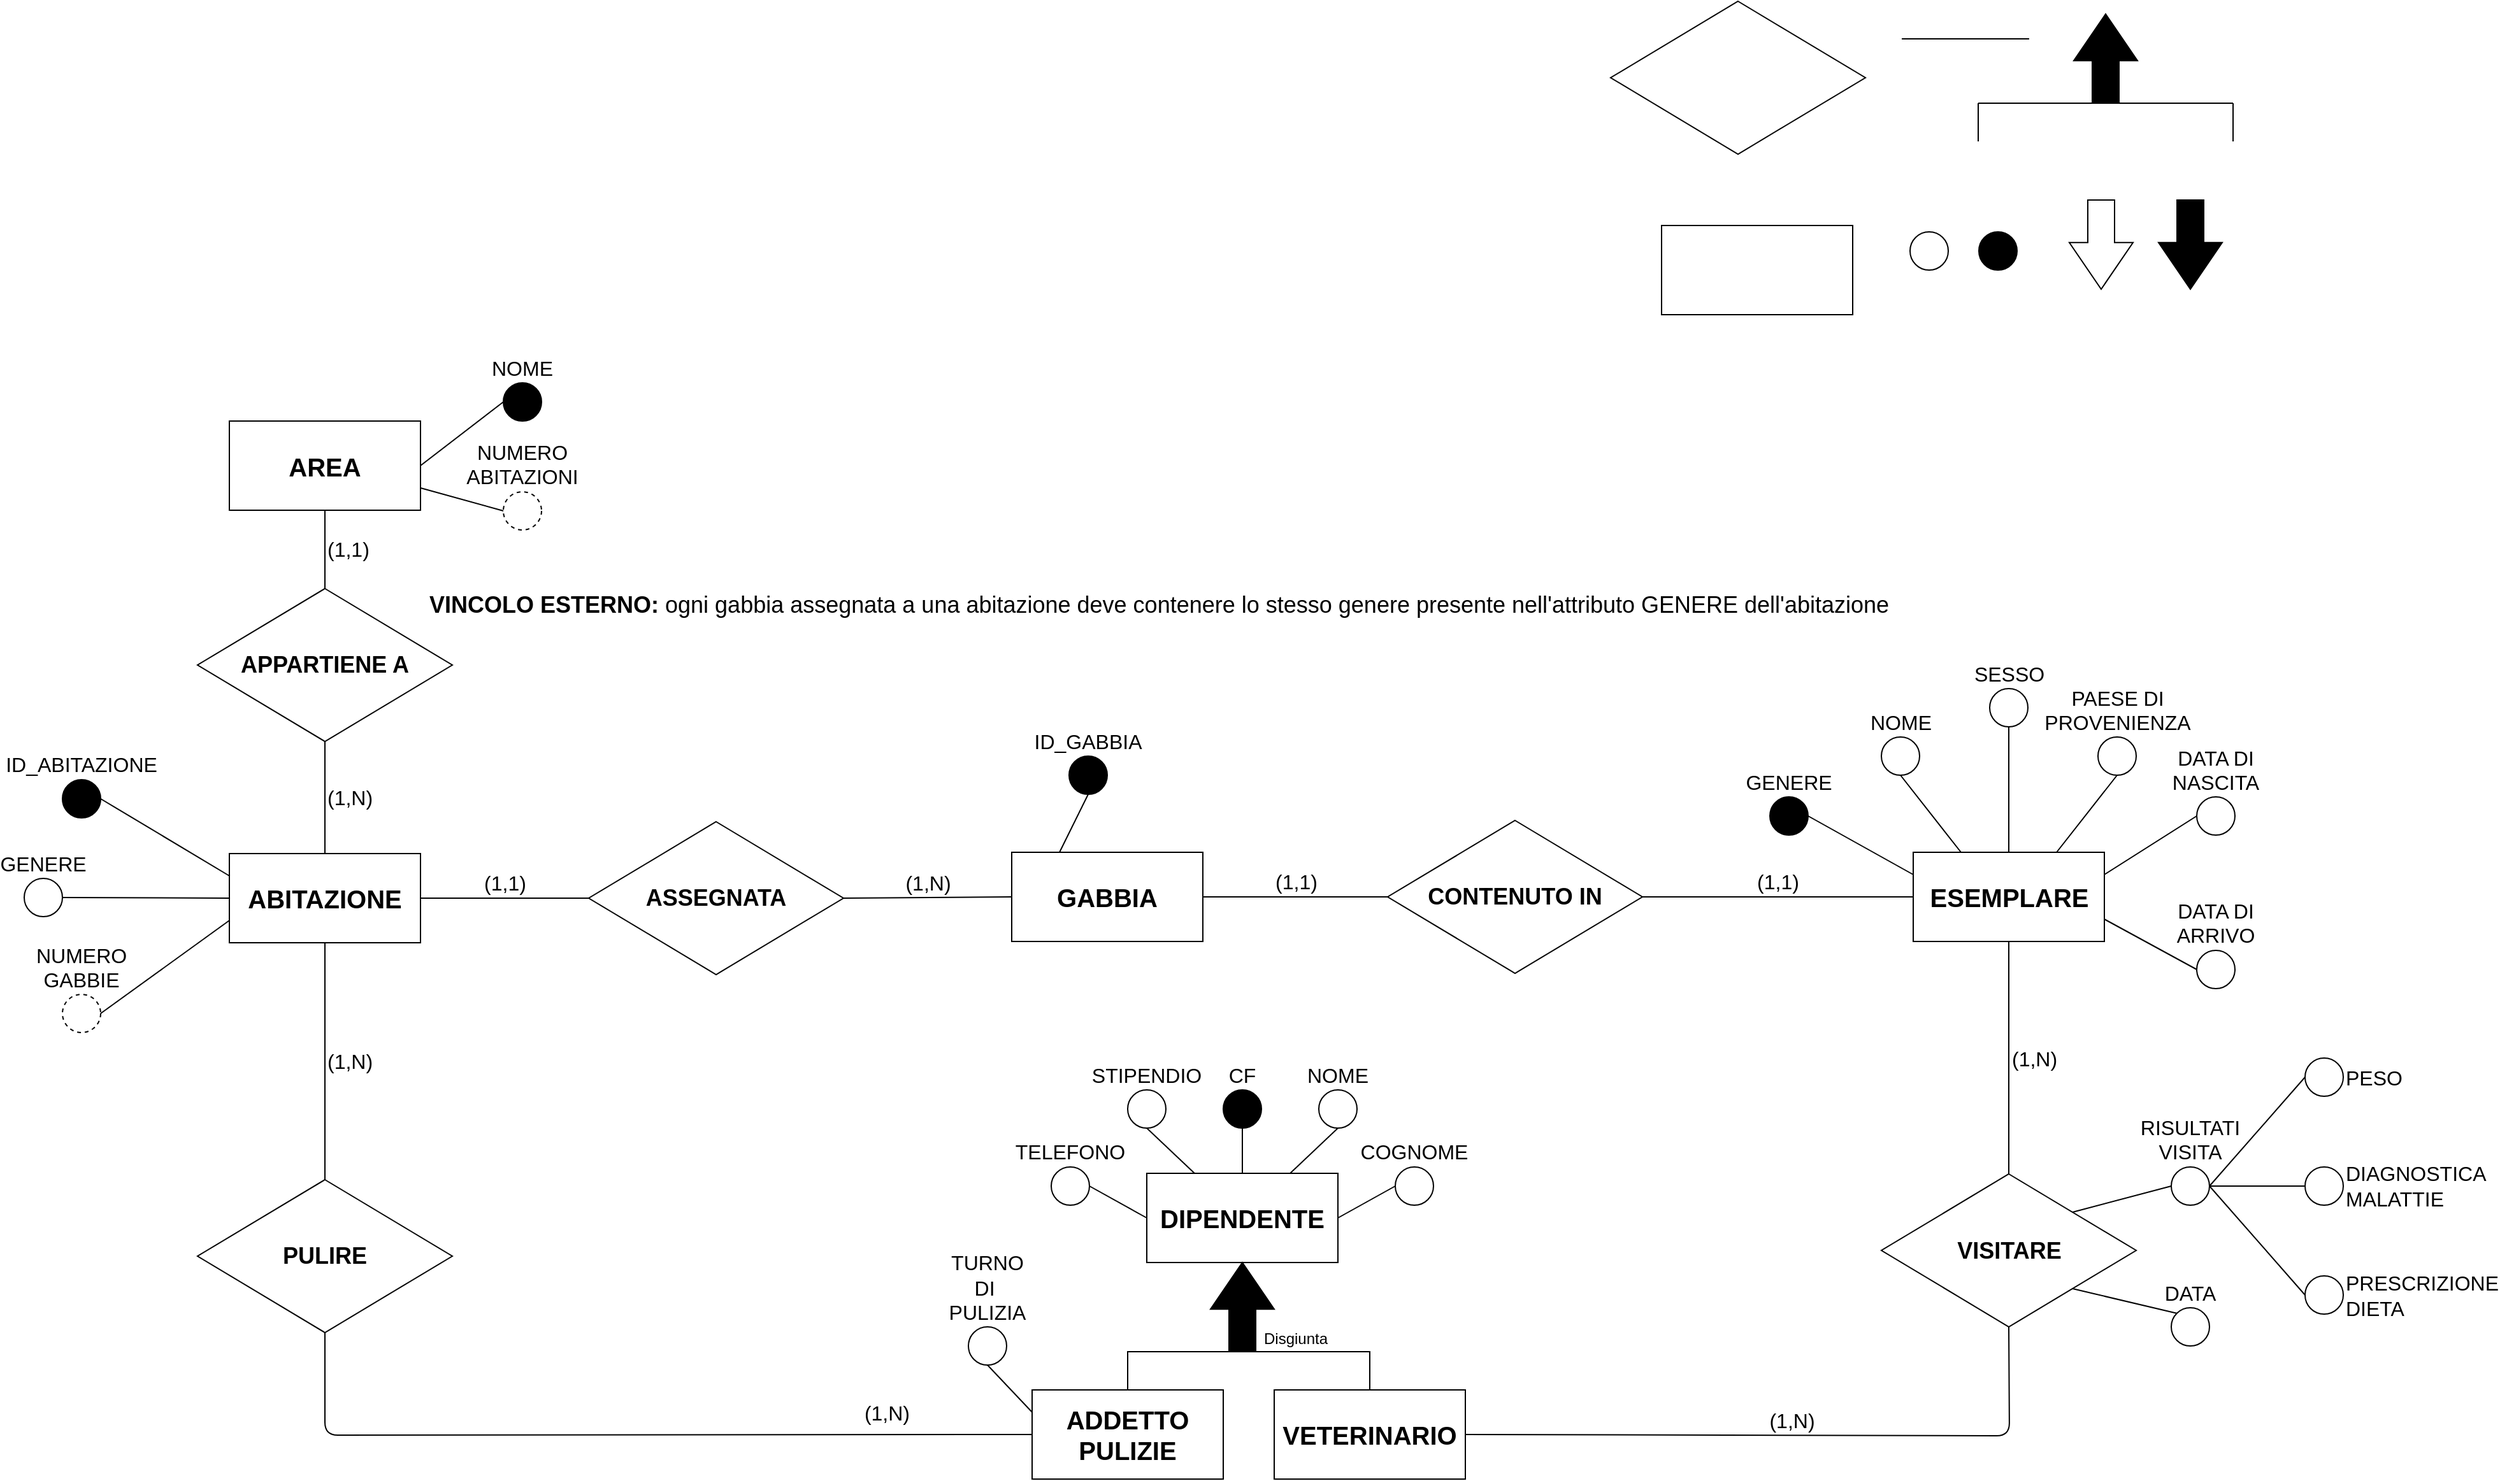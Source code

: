 <mxfile version="12.2.2" type="device" pages="1"><diagram id="uCaHc9xqAQ-mQhhFOE-_" name="Page-1"><mxGraphModel dx="3648" dy="2166" grid="1" gridSize="10" guides="1" tooltips="1" connect="1" arrows="1" fold="1" page="1" pageScale="1" pageWidth="1600" pageHeight="900" math="0" shadow="0"><root><mxCell id="0"/><mxCell id="1" parent="0"/><mxCell id="M2oDsuhWPekzFt9G_9ts-1" value="" style="rounded=0;whiteSpace=wrap;html=1;" parent="1" vertex="1"><mxGeometry x="1125" y="-104" width="150" height="70" as="geometry"/></mxCell><mxCell id="M2oDsuhWPekzFt9G_9ts-4" value="" style="html=1;shadow=0;dashed=0;align=center;verticalAlign=middle;shape=mxgraph.arrows2.arrow;dy=0.58;dx=36.6;direction=south;notch=0;" parent="1" vertex="1"><mxGeometry x="1445" y="-124" width="50" height="70" as="geometry"/></mxCell><mxCell id="M2oDsuhWPekzFt9G_9ts-5" value="" style="html=1;shadow=0;dashed=0;align=center;verticalAlign=middle;shape=mxgraph.arrows2.arrow;dy=0.58;dx=36.6;direction=south;notch=0;fillColor=#000000;" parent="1" vertex="1"><mxGeometry x="1515" y="-124" width="50" height="70" as="geometry"/></mxCell><mxCell id="M2oDsuhWPekzFt9G_9ts-7" value="" style="ellipse;whiteSpace=wrap;html=1;aspect=fixed;fillColor=#FFFFFF;" parent="1" vertex="1"><mxGeometry x="1320" y="-99" width="30" height="30" as="geometry"/></mxCell><mxCell id="M2oDsuhWPekzFt9G_9ts-9" value="&lt;font size=&quot;1&quot;&gt;&lt;b style=&quot;font-size: 20px&quot;&gt;ESEMPLARE&lt;/b&gt;&lt;/font&gt;" style="rounded=0;whiteSpace=wrap;html=1;" parent="1" vertex="1"><mxGeometry x="1322.5" y="388" width="150" height="70" as="geometry"/></mxCell><mxCell id="M2oDsuhWPekzFt9G_9ts-10" value="&lt;span style=&quot;font-size: 20px&quot;&gt;&lt;b&gt;AREA&lt;/b&gt;&lt;/span&gt;" style="rounded=0;whiteSpace=wrap;html=1;" parent="1" vertex="1"><mxGeometry x="1" y="49.5" width="150" height="70" as="geometry"/></mxCell><mxCell id="M2oDsuhWPekzFt9G_9ts-11" value="&lt;span style=&quot;font-size: 20px&quot;&gt;&lt;b&gt;ABITAZIONE&lt;/b&gt;&lt;/span&gt;" style="rounded=0;whiteSpace=wrap;html=1;" parent="1" vertex="1"><mxGeometry x="1" y="389" width="150" height="70" as="geometry"/></mxCell><mxCell id="M2oDsuhWPekzFt9G_9ts-12" value="&lt;font size=&quot;1&quot;&gt;&lt;b style=&quot;font-size: 20px&quot;&gt;GABBIA&lt;/b&gt;&lt;/font&gt;" style="rounded=0;whiteSpace=wrap;html=1;" parent="1" vertex="1"><mxGeometry x="615" y="388" width="150" height="70" as="geometry"/></mxCell><mxCell id="M2oDsuhWPekzFt9G_9ts-13" value="&lt;font size=&quot;1&quot;&gt;&lt;b style=&quot;font-size: 20px&quot;&gt;DIPENDENTE&lt;/b&gt;&lt;/font&gt;" style="rounded=0;whiteSpace=wrap;html=1;" parent="1" vertex="1"><mxGeometry x="721" y="640" width="150" height="70" as="geometry"/></mxCell><mxCell id="M2oDsuhWPekzFt9G_9ts-15" value="&lt;font size=&quot;1&quot;&gt;&lt;b style=&quot;font-size: 20px&quot;&gt;ADDETTO PULIZIE&lt;/b&gt;&lt;/font&gt;" style="rounded=0;whiteSpace=wrap;html=1;" parent="1" vertex="1"><mxGeometry x="631" y="810" width="150" height="70" as="geometry"/></mxCell><mxCell id="M2oDsuhWPekzFt9G_9ts-16" value="&lt;span style=&quot;font-size: 20px&quot;&gt;&lt;b&gt;VETERINARIO&lt;/b&gt;&lt;/span&gt;" style="rounded=0;whiteSpace=wrap;html=1;" parent="1" vertex="1"><mxGeometry x="821" y="810" width="150" height="70" as="geometry"/></mxCell><mxCell id="M2oDsuhWPekzFt9G_9ts-18" value="" style="rhombus;whiteSpace=wrap;html=1;" parent="1" vertex="1"><mxGeometry x="1085" y="-280" width="200" height="120" as="geometry"/></mxCell><mxCell id="M2oDsuhWPekzFt9G_9ts-19" value="&lt;span style=&quot;font-size: 18px&quot;&gt;&lt;b&gt;CONTENUTO IN&lt;/b&gt;&lt;/span&gt;" style="rhombus;whiteSpace=wrap;html=1;" parent="1" vertex="1"><mxGeometry x="910" y="363" width="200" height="120" as="geometry"/></mxCell><mxCell id="M2oDsuhWPekzFt9G_9ts-20" value="&lt;font size=&quot;1&quot;&gt;&lt;b style=&quot;font-size: 18px&quot;&gt;PULIRE&lt;/b&gt;&lt;/font&gt;" style="rhombus;whiteSpace=wrap;html=1;" parent="1" vertex="1"><mxGeometry x="-24" y="645" width="200" height="120" as="geometry"/></mxCell><mxCell id="M2oDsuhWPekzFt9G_9ts-21" value="&lt;span style=&quot;font-size: 18px&quot;&gt;&lt;b&gt;VISITARE&lt;/b&gt;&lt;/span&gt;" style="rhombus;whiteSpace=wrap;html=1;" parent="1" vertex="1"><mxGeometry x="1297.5" y="640.5" width="200" height="120" as="geometry"/></mxCell><mxCell id="M2oDsuhWPekzFt9G_9ts-22" value="" style="html=1;shadow=0;dashed=0;align=center;verticalAlign=middle;shape=mxgraph.arrows2.arrow;dy=0.58;dx=36.6;direction=south;notch=0;fillColor=#000000;rotation=180;" parent="1" vertex="1"><mxGeometry x="771" y="710" width="50" height="70" as="geometry"/></mxCell><mxCell id="M2oDsuhWPekzFt9G_9ts-30" value="&lt;span style=&quot;font-size: 16px ; text-align: left&quot;&gt;(1,1)&lt;/span&gt;" style="endArrow=none;html=1;exitX=0;exitY=0.5;exitDx=0;exitDy=0;entryX=1;entryY=0.5;entryDx=0;entryDy=0;labelPosition=center;verticalLabelPosition=top;align=center;verticalAlign=bottom;" parent="1" source="M2oDsuhWPekzFt9G_9ts-9" target="M2oDsuhWPekzFt9G_9ts-19" edge="1"><mxGeometry width="50" height="50" relative="1" as="geometry"><mxPoint x="1465" y="461.5" as="sourcePoint"/><mxPoint x="1365" y="461.5" as="targetPoint"/></mxGeometry></mxCell><mxCell id="M2oDsuhWPekzFt9G_9ts-31" value="&lt;span style=&quot;font-size: 16px ; text-align: left&quot;&gt;(1,1)&lt;/span&gt;" style="endArrow=none;html=1;exitX=0;exitY=0.5;exitDx=0;exitDy=0;labelPosition=center;verticalLabelPosition=top;align=center;verticalAlign=bottom;entryX=1;entryY=0.5;entryDx=0;entryDy=0;" parent="1" source="M2oDsuhWPekzFt9G_9ts-19" target="M2oDsuhWPekzFt9G_9ts-12" edge="1"><mxGeometry width="50" height="50" relative="1" as="geometry"><mxPoint x="825" y="408" as="sourcePoint"/><mxPoint x="765" y="372" as="targetPoint"/></mxGeometry></mxCell><mxCell id="M2oDsuhWPekzFt9G_9ts-32" value="" style="endArrow=none;html=1;" parent="1" edge="1"><mxGeometry width="50" height="50" relative="1" as="geometry"><mxPoint x="1413.5" y="-250.5" as="sourcePoint"/><mxPoint x="1313.5" y="-250.5" as="targetPoint"/></mxGeometry></mxCell><mxCell id="M2oDsuhWPekzFt9G_9ts-33" value="" style="html=1;shadow=0;dashed=0;align=center;verticalAlign=middle;shape=mxgraph.arrows2.arrow;dy=0.58;dx=36.6;direction=south;notch=0;fillColor=#000000;rotation=180;" parent="1" vertex="1"><mxGeometry x="1448.5" y="-270" width="50" height="70" as="geometry"/></mxCell><mxCell id="M2oDsuhWPekzFt9G_9ts-34" value="" style="endArrow=none;html=1;" parent="1" edge="1"><mxGeometry width="50" height="50" relative="1" as="geometry"><mxPoint x="1373.5" y="-200" as="sourcePoint"/><mxPoint x="1573.5" y="-200" as="targetPoint"/></mxGeometry></mxCell><mxCell id="M2oDsuhWPekzFt9G_9ts-35" value="" style="endArrow=none;html=1;" parent="1" edge="1"><mxGeometry width="50" height="50" relative="1" as="geometry"><mxPoint x="1573.5" y="-200" as="sourcePoint"/><mxPoint x="1573.5" y="-170" as="targetPoint"/></mxGeometry></mxCell><mxCell id="M2oDsuhWPekzFt9G_9ts-36" value="" style="endArrow=none;html=1;" parent="1" edge="1"><mxGeometry width="50" height="50" relative="1" as="geometry"><mxPoint x="1373.5" y="-200" as="sourcePoint"/><mxPoint x="1373.5" y="-170" as="targetPoint"/><Array as="points"><mxPoint x="1373.5" y="-190"/></Array></mxGeometry></mxCell><mxCell id="M2oDsuhWPekzFt9G_9ts-37" value="&lt;span style=&quot;font-size: 18px&quot;&gt;&lt;b&gt;ASSEGNATA&lt;/b&gt;&lt;/span&gt;" style="rhombus;whiteSpace=wrap;html=1;" parent="1" vertex="1"><mxGeometry x="283" y="364" width="200" height="120" as="geometry"/></mxCell><mxCell id="M2oDsuhWPekzFt9G_9ts-38" value="&lt;span style=&quot;font-size: 16px ; text-align: left&quot;&gt;(1,1)&lt;/span&gt;" style="endArrow=none;html=1;entryX=0;entryY=0.5;entryDx=0;entryDy=0;labelPosition=center;verticalLabelPosition=top;align=center;verticalAlign=bottom;exitX=1;exitY=0.5;exitDx=0;exitDy=0;" parent="1" source="M2oDsuhWPekzFt9G_9ts-11" target="M2oDsuhWPekzFt9G_9ts-37" edge="1"><mxGeometry width="50" height="50" relative="1" as="geometry"><mxPoint x="546" y="314" as="sourcePoint"/><mxPoint x="116" y="427.5" as="targetPoint"/></mxGeometry></mxCell><mxCell id="M2oDsuhWPekzFt9G_9ts-39" value="&lt;span style=&quot;font-size: 16px ; text-align: left&quot;&gt;(1,N)&lt;/span&gt;" style="endArrow=none;html=1;entryX=0;entryY=0.5;entryDx=0;entryDy=0;exitX=1;exitY=0.5;exitDx=0;exitDy=0;labelPosition=center;verticalLabelPosition=top;align=center;verticalAlign=bottom;" parent="1" source="M2oDsuhWPekzFt9G_9ts-37" target="M2oDsuhWPekzFt9G_9ts-12" edge="1"><mxGeometry width="50" height="50" relative="1" as="geometry"><mxPoint x="720" y="463" as="sourcePoint"/><mxPoint x="620" y="463" as="targetPoint"/></mxGeometry></mxCell><mxCell id="M2oDsuhWPekzFt9G_9ts-41" value="&lt;span style=&quot;font-size: 16px ; text-align: left&quot;&gt;(1,N)&lt;/span&gt;" style="endArrow=none;html=1;exitX=0.5;exitY=0;exitDx=0;exitDy=0;labelPosition=right;verticalLabelPosition=middle;align=left;verticalAlign=middle;entryX=0.5;entryY=1;entryDx=0;entryDy=0;" parent="1" source="M2oDsuhWPekzFt9G_9ts-20" target="M2oDsuhWPekzFt9G_9ts-11" edge="1"><mxGeometry width="50" height="50" relative="1" as="geometry"><mxPoint x="396" y="655" as="sourcePoint"/><mxPoint x="376" y="534" as="targetPoint"/></mxGeometry></mxCell><mxCell id="M2oDsuhWPekzFt9G_9ts-44" value="" style="endArrow=none;html=1;entryX=0;entryY=0.5;entryDx=0;entryDy=0;exitX=0.5;exitY=1;exitDx=0;exitDy=0;" parent="1" source="M2oDsuhWPekzFt9G_9ts-20" target="M2oDsuhWPekzFt9G_9ts-15" edge="1"><mxGeometry width="50" height="50" relative="1" as="geometry"><mxPoint x="600" y="799.5" as="sourcePoint"/><mxPoint x="550" y="1140.5" as="targetPoint"/><Array as="points"><mxPoint x="76" y="845.5"/></Array></mxGeometry></mxCell><mxCell id="M2oDsuhWPekzFt9G_9ts-45" value="&lt;span style=&quot;font-size: 16px ; text-align: left&quot;&gt;(1,N)&lt;/span&gt;" style="endArrow=none;html=1;entryX=0.5;entryY=1;entryDx=0;entryDy=0;exitX=1;exitY=0.5;exitDx=0;exitDy=0;labelPosition=center;verticalLabelPosition=top;align=center;verticalAlign=bottom;" parent="1" source="M2oDsuhWPekzFt9G_9ts-16" target="M2oDsuhWPekzFt9G_9ts-21" edge="1"><mxGeometry width="50" height="50" relative="1" as="geometry"><mxPoint x="1165" y="845.5" as="sourcePoint"/><mxPoint x="1540" y="845.5" as="targetPoint"/><Array as="points"><mxPoint x="1398" y="846"/></Array></mxGeometry></mxCell><mxCell id="M2oDsuhWPekzFt9G_9ts-49" value="&lt;span style=&quot;font-size: 16px ; text-align: left&quot;&gt;(1,N)&lt;/span&gt;" style="endArrow=none;html=1;entryX=0.5;entryY=0;entryDx=0;entryDy=0;exitX=0.5;exitY=1;exitDx=0;exitDy=0;labelPosition=right;verticalLabelPosition=middle;align=left;verticalAlign=middle;" parent="1" source="M2oDsuhWPekzFt9G_9ts-9" target="M2oDsuhWPekzFt9G_9ts-21" edge="1"><mxGeometry width="50" height="50" relative="1" as="geometry"><mxPoint x="1397.5" y="555.5" as="sourcePoint"/><mxPoint x="307.5" y="555.5" as="targetPoint"/></mxGeometry></mxCell><mxCell id="M2oDsuhWPekzFt9G_9ts-53" value="&lt;span style=&quot;font-size: 18px&quot;&gt;&lt;b&gt;APPARTIENE A&lt;/b&gt;&lt;/span&gt;" style="rhombus;whiteSpace=wrap;html=1;" parent="1" vertex="1"><mxGeometry x="-24" y="181" width="200" height="120" as="geometry"/></mxCell><mxCell id="M2oDsuhWPekzFt9G_9ts-54" value="&lt;span style=&quot;font-size: 16px ; text-align: left&quot;&gt;(1,1)&lt;/span&gt;" style="endArrow=none;html=1;entryX=0.5;entryY=1;entryDx=0;entryDy=0;exitX=0.5;exitY=0;exitDx=0;exitDy=0;labelPosition=right;verticalLabelPosition=middle;align=left;verticalAlign=middle;" parent="1" source="M2oDsuhWPekzFt9G_9ts-53" target="M2oDsuhWPekzFt9G_9ts-10" edge="1"><mxGeometry width="50" height="50" relative="1" as="geometry"><mxPoint x="-354" y="869.5" as="sourcePoint"/><mxPoint x="-304" y="819.5" as="targetPoint"/></mxGeometry></mxCell><mxCell id="M2oDsuhWPekzFt9G_9ts-56" value="&lt;font style=&quot;font-size: 16px&quot;&gt;(1,N)&lt;/font&gt;" style="endArrow=none;html=1;entryX=0.5;entryY=1;entryDx=0;entryDy=0;exitX=0.5;exitY=0;exitDx=0;exitDy=0;align=left;labelPosition=right;verticalLabelPosition=middle;verticalAlign=middle;" parent="1" source="M2oDsuhWPekzFt9G_9ts-11" target="M2oDsuhWPekzFt9G_9ts-53" edge="1"><mxGeometry width="50" height="50" relative="1" as="geometry"><mxPoint x="-364" y="808.5" as="sourcePoint"/><mxPoint x="-314" y="758.5" as="targetPoint"/></mxGeometry></mxCell><mxCell id="M2oDsuhWPekzFt9G_9ts-61" value="" style="shape=partialRectangle;whiteSpace=wrap;html=1;bottom=1;right=1;left=1;top=0;fillColor=none;routingCenterX=-0.5;rotation=180;" parent="1" vertex="1"><mxGeometry x="706" y="780" width="190" height="30" as="geometry"/></mxCell><mxCell id="M2oDsuhWPekzFt9G_9ts-62" value="GENERE" style="ellipse;html=1;aspect=fixed;fillColor=#000000;spacingBottom=0;fontSize=16;align=center;whiteSpace=wrap;labelPosition=center;verticalLabelPosition=top;verticalAlign=bottom;" parent="1" vertex="1"><mxGeometry x="1210" y="344.5" width="30" height="30" as="geometry"/></mxCell><mxCell id="M2oDsuhWPekzFt9G_9ts-63" value="DATA DI ARRIVO" style="ellipse;html=1;aspect=fixed;fillColor=#FFFFFF;spacingBottom=0;fontSize=16;align=center;whiteSpace=wrap;labelPosition=center;verticalLabelPosition=top;verticalAlign=bottom;" parent="1" vertex="1"><mxGeometry x="1545" y="465" width="30" height="30" as="geometry"/></mxCell><mxCell id="M2oDsuhWPekzFt9G_9ts-64" value="" style="ellipse;html=1;aspect=fixed;fillColor=#000000;spacingBottom=0;fontSize=16;align=center;whiteSpace=wrap;labelPosition=center;verticalLabelPosition=top;verticalAlign=bottom;" parent="1" vertex="1"><mxGeometry x="1374" y="-99" width="30" height="30" as="geometry"/></mxCell><mxCell id="M2oDsuhWPekzFt9G_9ts-65" value="NOME" style="ellipse;html=1;aspect=fixed;fillColor=#FFFFFF;spacingBottom=0;fontSize=16;align=center;whiteSpace=wrap;labelPosition=center;verticalLabelPosition=top;verticalAlign=bottom;" parent="1" vertex="1"><mxGeometry x="1297.5" y="297.5" width="30" height="30" as="geometry"/></mxCell><mxCell id="M2oDsuhWPekzFt9G_9ts-66" value="PAESE DI PROVENIENZA" style="ellipse;html=1;aspect=fixed;fillColor=#FFFFFF;spacingBottom=0;fontSize=16;align=center;whiteSpace=wrap;labelPosition=center;verticalLabelPosition=top;verticalAlign=bottom;" parent="1" vertex="1"><mxGeometry x="1467.5" y="297.5" width="30" height="30" as="geometry"/></mxCell><mxCell id="M2oDsuhWPekzFt9G_9ts-68" value="SESSO" style="ellipse;html=1;aspect=fixed;fillColor=#FFFFFF;spacingBottom=0;fontSize=16;align=center;whiteSpace=wrap;labelPosition=center;verticalLabelPosition=top;verticalAlign=bottom;" parent="1" vertex="1"><mxGeometry x="1382.5" y="259.5" width="30" height="30" as="geometry"/></mxCell><mxCell id="M2oDsuhWPekzFt9G_9ts-69" value="DATA DI NASCITA" style="ellipse;html=1;aspect=fixed;fillColor=#FFFFFF;spacingBottom=0;fontSize=16;align=center;whiteSpace=wrap;labelPosition=center;verticalLabelPosition=top;verticalAlign=bottom;" parent="1" vertex="1"><mxGeometry x="1545" y="344.5" width="30" height="30" as="geometry"/></mxCell><mxCell id="M2oDsuhWPekzFt9G_9ts-70" value="CF" style="ellipse;html=1;aspect=fixed;fillColor=#000000;spacingBottom=0;fontSize=16;align=center;whiteSpace=wrap;labelPosition=center;verticalLabelPosition=top;verticalAlign=bottom;" parent="1" vertex="1"><mxGeometry x="781" y="574.5" width="30" height="30" as="geometry"/></mxCell><mxCell id="M2oDsuhWPekzFt9G_9ts-71" value="NOME" style="ellipse;html=1;aspect=fixed;fillColor=#FFFFFF;spacingBottom=0;fontSize=16;align=center;whiteSpace=wrap;labelPosition=center;verticalLabelPosition=top;verticalAlign=bottom;" parent="1" vertex="1"><mxGeometry x="856" y="574.5" width="30" height="30" as="geometry"/></mxCell><mxCell id="M2oDsuhWPekzFt9G_9ts-72" value="COGNOME" style="ellipse;html=1;aspect=fixed;fillColor=#FFFFFF;spacingBottom=0;fontSize=16;align=center;whiteSpace=wrap;labelPosition=center;verticalLabelPosition=top;verticalAlign=bottom;" parent="1" vertex="1"><mxGeometry x="916" y="635" width="30" height="30" as="geometry"/></mxCell><mxCell id="M2oDsuhWPekzFt9G_9ts-74" value="STIPENDIO" style="ellipse;html=1;aspect=fixed;fillColor=#FFFFFF;spacingBottom=0;fontSize=16;align=center;whiteSpace=wrap;labelPosition=center;verticalLabelPosition=top;verticalAlign=bottom;" parent="1" vertex="1"><mxGeometry x="706" y="574.5" width="30" height="30" as="geometry"/></mxCell><mxCell id="M2oDsuhWPekzFt9G_9ts-75" value="TELEFONO" style="ellipse;html=1;aspect=fixed;fillColor=#FFFFFF;spacingBottom=0;fontSize=16;align=center;whiteSpace=wrap;labelPosition=center;verticalLabelPosition=top;verticalAlign=bottom;" parent="1" vertex="1"><mxGeometry x="646" y="635" width="30" height="30" as="geometry"/></mxCell><mxCell id="M2oDsuhWPekzFt9G_9ts-76" value="TURNO DI&amp;nbsp; PULIZIA" style="ellipse;html=1;aspect=fixed;fillColor=#FFFFFF;spacingBottom=0;fontSize=16;align=center;whiteSpace=wrap;labelPosition=center;verticalLabelPosition=top;verticalAlign=bottom;direction=south;" parent="1" vertex="1"><mxGeometry x="581" y="760.5" width="30" height="30" as="geometry"/></mxCell><mxCell id="M2oDsuhWPekzFt9G_9ts-82" value="RISULTATI VISITA" style="ellipse;html=1;aspect=fixed;fillColor=#FFFFFF;spacingBottom=0;fontSize=16;align=center;whiteSpace=wrap;labelPosition=center;verticalLabelPosition=top;verticalAlign=bottom;" parent="1" vertex="1"><mxGeometry x="1525" y="635" width="30" height="30" as="geometry"/></mxCell><mxCell id="M2oDsuhWPekzFt9G_9ts-84" value="DATA" style="ellipse;html=1;aspect=fixed;fillColor=#FFFFFF;spacingBottom=0;fontSize=16;align=center;whiteSpace=wrap;labelPosition=center;verticalLabelPosition=top;verticalAlign=bottom;" parent="1" vertex="1"><mxGeometry x="1525" y="745.5" width="30" height="30" as="geometry"/></mxCell><mxCell id="M2oDsuhWPekzFt9G_9ts-85" value="NOME" style="ellipse;html=1;aspect=fixed;fillColor=#000000;spacingBottom=0;fontSize=16;align=center;whiteSpace=wrap;labelPosition=center;verticalLabelPosition=top;verticalAlign=bottom;" parent="1" vertex="1"><mxGeometry x="216" y="19.5" width="30" height="30" as="geometry"/></mxCell><mxCell id="M2oDsuhWPekzFt9G_9ts-86" value="NUMERO ABITAZIONI" style="ellipse;html=1;aspect=fixed;fillColor=#FFFFFF;spacingBottom=0;fontSize=16;align=center;whiteSpace=wrap;labelPosition=center;verticalLabelPosition=top;verticalAlign=bottom;dashed=1;" parent="1" vertex="1"><mxGeometry x="216" y="105" width="30" height="30" as="geometry"/></mxCell><mxCell id="M2oDsuhWPekzFt9G_9ts-87" value="ID_ABITAZIONE" style="ellipse;html=1;aspect=fixed;fillColor=#000000;spacingBottom=0;fontSize=16;align=center;whiteSpace=wrap;labelPosition=center;verticalLabelPosition=top;verticalAlign=bottom;" parent="1" vertex="1"><mxGeometry x="-130" y="331" width="30" height="30" as="geometry"/></mxCell><mxCell id="M2oDsuhWPekzFt9G_9ts-88" value="ID_GABBIA" style="ellipse;html=1;aspect=fixed;fillColor=#000000;spacingBottom=0;fontSize=16;align=center;whiteSpace=wrap;labelPosition=center;verticalLabelPosition=top;verticalAlign=bottom;" parent="1" vertex="1"><mxGeometry x="660" y="312.5" width="30" height="30" as="geometry"/></mxCell><mxCell id="M2oDsuhWPekzFt9G_9ts-94" value="NUMERO GABBIE" style="ellipse;html=1;aspect=fixed;fillColor=#FFFFFF;spacingBottom=0;fontSize=16;align=center;whiteSpace=wrap;labelPosition=center;verticalLabelPosition=top;verticalAlign=bottom;dashed=1;" parent="1" vertex="1"><mxGeometry x="-130" y="499.5" width="30" height="30" as="geometry"/></mxCell><mxCell id="M2oDsuhWPekzFt9G_9ts-99" value="" style="endArrow=none;html=1;fontSize=16;fontColor=#FFFFFF;exitX=0.5;exitY=1;exitDx=0;exitDy=0;entryX=0.25;entryY=0;entryDx=0;entryDy=0;" parent="1" source="M2oDsuhWPekzFt9G_9ts-88" target="M2oDsuhWPekzFt9G_9ts-12" edge="1"><mxGeometry width="50" height="50" relative="1" as="geometry"><mxPoint x="75" y="934.5" as="sourcePoint"/><mxPoint x="690" y="389.5" as="targetPoint"/></mxGeometry></mxCell><mxCell id="M2oDsuhWPekzFt9G_9ts-101" value="" style="endArrow=none;html=1;fontSize=16;fontColor=#FFFFFF;exitX=1;exitY=0.5;exitDx=0;exitDy=0;entryX=0;entryY=0.25;entryDx=0;entryDy=0;" parent="1" source="M2oDsuhWPekzFt9G_9ts-87" target="M2oDsuhWPekzFt9G_9ts-11" edge="1"><mxGeometry width="50" height="50" relative="1" as="geometry"><mxPoint x="-459.607" y="439.393" as="sourcePoint"/><mxPoint x="6" y="389.5" as="targetPoint"/></mxGeometry></mxCell><mxCell id="M2oDsuhWPekzFt9G_9ts-102" value="" style="endArrow=none;html=1;fontSize=16;fontColor=#FFFFFF;entryX=1;entryY=0.5;entryDx=0;entryDy=0;exitX=0;exitY=0.5;exitDx=0;exitDy=0;" parent="1" source="M2oDsuhWPekzFt9G_9ts-85" target="M2oDsuhWPekzFt9G_9ts-10" edge="1"><mxGeometry width="50" height="50" relative="1" as="geometry"><mxPoint x="-89" y="390.5" as="sourcePoint"/><mxPoint x="-194" y="325" as="targetPoint"/></mxGeometry></mxCell><mxCell id="M2oDsuhWPekzFt9G_9ts-104" value="" style="endArrow=none;html=1;fontSize=16;fontColor=#FFFFFF;entryX=1;entryY=0.75;entryDx=0;entryDy=0;exitX=0;exitY=0.5;exitDx=0;exitDy=0;" parent="1" source="M2oDsuhWPekzFt9G_9ts-86" target="M2oDsuhWPekzFt9G_9ts-10" edge="1"><mxGeometry width="50" height="50" relative="1" as="geometry"><mxPoint x="-134" y="79.5" as="sourcePoint"/><mxPoint x="-169" y="94.5" as="targetPoint"/></mxGeometry></mxCell><mxCell id="M2oDsuhWPekzFt9G_9ts-106" value="" style="endArrow=none;html=1;fontSize=16;fontColor=#FFFFFF;entryX=0;entryY=0.25;entryDx=0;entryDy=0;exitX=1;exitY=0.5;exitDx=0;exitDy=0;" parent="1" source="M2oDsuhWPekzFt9G_9ts-76" target="M2oDsuhWPekzFt9G_9ts-15" edge="1"><mxGeometry width="50" height="50" relative="1" as="geometry"><mxPoint x="571" y="870" as="sourcePoint"/><mxPoint x="621" y="820" as="targetPoint"/></mxGeometry></mxCell><mxCell id="M2oDsuhWPekzFt9G_9ts-107" value="" style="endArrow=none;html=1;fontSize=16;fontColor=#FFFFFF;entryX=0;entryY=0.75;entryDx=0;entryDy=0;exitX=1;exitY=0.5;exitDx=0;exitDy=0;" parent="1" source="M2oDsuhWPekzFt9G_9ts-94" target="M2oDsuhWPekzFt9G_9ts-11" edge="1"><mxGeometry width="50" height="50" relative="1" as="geometry"><mxPoint x="-704" y="855" as="sourcePoint"/><mxPoint x="-654" y="805" as="targetPoint"/></mxGeometry></mxCell><mxCell id="M2oDsuhWPekzFt9G_9ts-108" value="" style="endArrow=none;html=1;fontSize=16;fontColor=#FFFFFF;entryX=1;entryY=0.5;entryDx=0;entryDy=0;exitX=0;exitY=0.5;exitDx=0;exitDy=0;" parent="1" source="M2oDsuhWPekzFt9G_9ts-13" target="M2oDsuhWPekzFt9G_9ts-75" edge="1"><mxGeometry width="50" height="50" relative="1" as="geometry"><mxPoint x="551" y="554.5" as="sourcePoint"/><mxPoint x="433.5" y="518" as="targetPoint"/></mxGeometry></mxCell><mxCell id="M2oDsuhWPekzFt9G_9ts-109" value="" style="endArrow=none;html=1;fontSize=16;fontColor=#FFFFFF;entryX=0;entryY=0.5;entryDx=0;entryDy=0;exitX=1;exitY=0.5;exitDx=0;exitDy=0;" parent="1" source="M2oDsuhWPekzFt9G_9ts-13" target="M2oDsuhWPekzFt9G_9ts-72" edge="1"><mxGeometry width="50" height="50" relative="1" as="geometry"><mxPoint x="731" y="685" as="sourcePoint"/><mxPoint x="686" y="660" as="targetPoint"/></mxGeometry></mxCell><mxCell id="M2oDsuhWPekzFt9G_9ts-110" value="" style="endArrow=none;html=1;fontSize=16;fontColor=#FFFFFF;entryX=0.5;entryY=1;entryDx=0;entryDy=0;exitX=0.5;exitY=0;exitDx=0;exitDy=0;" parent="1" source="M2oDsuhWPekzFt9G_9ts-13" target="M2oDsuhWPekzFt9G_9ts-70" edge="1"><mxGeometry width="50" height="50" relative="1" as="geometry"><mxPoint x="731" y="685" as="sourcePoint"/><mxPoint x="686" y="660" as="targetPoint"/></mxGeometry></mxCell><mxCell id="M2oDsuhWPekzFt9G_9ts-111" value="" style="endArrow=none;html=1;fontSize=16;fontColor=#FFFFFF;entryX=0.5;entryY=1;entryDx=0;entryDy=0;exitX=0.75;exitY=0;exitDx=0;exitDy=0;" parent="1" source="M2oDsuhWPekzFt9G_9ts-13" target="M2oDsuhWPekzFt9G_9ts-71" edge="1"><mxGeometry width="50" height="50" relative="1" as="geometry"><mxPoint x="768.5" y="650" as="sourcePoint"/><mxPoint x="746" y="629.5" as="targetPoint"/></mxGeometry></mxCell><mxCell id="M2oDsuhWPekzFt9G_9ts-116" value="" style="endArrow=none;html=1;fontSize=16;fontColor=#FFFFFF;entryX=0.5;entryY=1;entryDx=0;entryDy=0;exitX=0.25;exitY=0;exitDx=0;exitDy=0;" parent="1" source="M2oDsuhWPekzFt9G_9ts-13" target="M2oDsuhWPekzFt9G_9ts-74" edge="1"><mxGeometry width="50" height="50" relative="1" as="geometry"><mxPoint x="806" y="650" as="sourcePoint"/><mxPoint x="806" y="614.5" as="targetPoint"/></mxGeometry></mxCell><mxCell id="M2oDsuhWPekzFt9G_9ts-118" value="" style="endArrow=none;html=1;fontSize=16;fontColor=#FFFFFF;entryX=1;entryY=1;entryDx=0;entryDy=0;exitX=0;exitY=0;exitDx=0;exitDy=0;" parent="1" source="M2oDsuhWPekzFt9G_9ts-84" target="M2oDsuhWPekzFt9G_9ts-21" edge="1"><mxGeometry width="50" height="50" relative="1" as="geometry"><mxPoint x="1095" y="685" as="sourcePoint"/><mxPoint x="1140" y="660" as="targetPoint"/></mxGeometry></mxCell><mxCell id="M2oDsuhWPekzFt9G_9ts-119" value="" style="endArrow=none;html=1;fontSize=16;fontColor=#FFFFFF;entryX=1;entryY=0;entryDx=0;entryDy=0;exitX=0;exitY=0.5;exitDx=0;exitDy=0;" parent="1" source="M2oDsuhWPekzFt9G_9ts-82" target="M2oDsuhWPekzFt9G_9ts-21" edge="1"><mxGeometry width="50" height="50" relative="1" as="geometry"><mxPoint x="1481.893" y="764.893" as="sourcePoint"/><mxPoint x="1457.5" y="740.5" as="targetPoint"/></mxGeometry></mxCell><mxCell id="M2oDsuhWPekzFt9G_9ts-120" value="PESO" style="ellipse;html=1;aspect=fixed;fillColor=#FFFFFF;spacingBottom=0;fontSize=16;align=left;whiteSpace=wrap;labelPosition=right;verticalLabelPosition=middle;verticalAlign=middle;" parent="1" vertex="1"><mxGeometry x="1630" y="549.5" width="30" height="30" as="geometry"/></mxCell><mxCell id="M2oDsuhWPekzFt9G_9ts-121" value="DIAGNOSTICA MALATTIE" style="ellipse;html=1;aspect=fixed;fillColor=#FFFFFF;spacingBottom=0;fontSize=16;align=left;whiteSpace=wrap;labelPosition=right;verticalLabelPosition=middle;verticalAlign=middle;" parent="1" vertex="1"><mxGeometry x="1630" y="635" width="30" height="30" as="geometry"/></mxCell><mxCell id="M2oDsuhWPekzFt9G_9ts-122" value="PRESCRIZIONE DIETA" style="ellipse;html=1;aspect=fixed;fillColor=#FFFFFF;spacingBottom=0;fontSize=16;align=left;whiteSpace=wrap;labelPosition=right;verticalLabelPosition=middle;verticalAlign=middle;" parent="1" vertex="1"><mxGeometry x="1630" y="720.5" width="30" height="30" as="geometry"/></mxCell><mxCell id="M2oDsuhWPekzFt9G_9ts-125" value="" style="endArrow=none;html=1;fontSize=16;fontColor=#FFFFFF;entryX=1;entryY=0.5;entryDx=0;entryDy=0;exitX=0;exitY=0.5;exitDx=0;exitDy=0;" parent="1" source="M2oDsuhWPekzFt9G_9ts-120" target="M2oDsuhWPekzFt9G_9ts-82" edge="1"><mxGeometry width="50" height="50" relative="1" as="geometry"><mxPoint x="1535" y="660" as="sourcePoint"/><mxPoint x="1457.5" y="680.5" as="targetPoint"/></mxGeometry></mxCell><mxCell id="M2oDsuhWPekzFt9G_9ts-126" value="" style="endArrow=none;html=1;fontSize=16;fontColor=#FFFFFF;entryX=1;entryY=0.5;entryDx=0;entryDy=0;exitX=0;exitY=0.5;exitDx=0;exitDy=0;" parent="1" source="M2oDsuhWPekzFt9G_9ts-121" target="M2oDsuhWPekzFt9G_9ts-82" edge="1"><mxGeometry width="50" height="50" relative="1" as="geometry"><mxPoint x="1640" y="574.5" as="sourcePoint"/><mxPoint x="1565" y="660" as="targetPoint"/></mxGeometry></mxCell><mxCell id="M2oDsuhWPekzFt9G_9ts-127" value="" style="endArrow=none;html=1;fontSize=16;fontColor=#FFFFFF;exitX=0;exitY=0.5;exitDx=0;exitDy=0;entryX=1;entryY=0.5;entryDx=0;entryDy=0;" parent="1" source="M2oDsuhWPekzFt9G_9ts-122" target="M2oDsuhWPekzFt9G_9ts-82" edge="1"><mxGeometry width="50" height="50" relative="1" as="geometry"><mxPoint x="1640" y="660" as="sourcePoint"/><mxPoint x="1560" y="649.5" as="targetPoint"/></mxGeometry></mxCell><mxCell id="M2oDsuhWPekzFt9G_9ts-131" value="" style="endArrow=none;html=1;exitX=0;exitY=0.25;exitDx=0;exitDy=0;entryX=1;entryY=0.5;entryDx=0;entryDy=0;" parent="1" source="M2oDsuhWPekzFt9G_9ts-9" target="M2oDsuhWPekzFt9G_9ts-62" edge="1"><mxGeometry width="50" height="50" relative="1" as="geometry"><mxPoint x="1332.5" y="433" as="sourcePoint"/><mxPoint x="1120" y="434" as="targetPoint"/></mxGeometry></mxCell><mxCell id="M2oDsuhWPekzFt9G_9ts-132" value="" style="endArrow=none;html=1;exitX=0.25;exitY=0;exitDx=0;exitDy=0;entryX=0.5;entryY=1;entryDx=0;entryDy=0;" parent="1" source="M2oDsuhWPekzFt9G_9ts-9" target="M2oDsuhWPekzFt9G_9ts-65" edge="1"><mxGeometry width="50" height="50" relative="1" as="geometry"><mxPoint x="1370" y="398" as="sourcePoint"/><mxPoint x="1192.5" y="329.5" as="targetPoint"/></mxGeometry></mxCell><mxCell id="M2oDsuhWPekzFt9G_9ts-133" value="" style="endArrow=none;html=1;exitX=0.5;exitY=0;exitDx=0;exitDy=0;entryX=0.5;entryY=1;entryDx=0;entryDy=0;" parent="1" source="M2oDsuhWPekzFt9G_9ts-9" target="M2oDsuhWPekzFt9G_9ts-68" edge="1"><mxGeometry width="50" height="50" relative="1" as="geometry"><mxPoint x="1380" y="408" as="sourcePoint"/><mxPoint x="1202.5" y="339.5" as="targetPoint"/></mxGeometry></mxCell><mxCell id="M2oDsuhWPekzFt9G_9ts-134" value="" style="endArrow=none;html=1;exitX=0.75;exitY=0;exitDx=0;exitDy=0;entryX=0.5;entryY=1;entryDx=0;entryDy=0;" parent="1" source="M2oDsuhWPekzFt9G_9ts-9" target="M2oDsuhWPekzFt9G_9ts-66" edge="1"><mxGeometry width="50" height="50" relative="1" as="geometry"><mxPoint x="1407.5" y="398" as="sourcePoint"/><mxPoint x="1332.5" y="329.5" as="targetPoint"/></mxGeometry></mxCell><mxCell id="M2oDsuhWPekzFt9G_9ts-135" value="" style="endArrow=none;html=1;entryX=0;entryY=0.5;entryDx=0;entryDy=0;exitX=1;exitY=0.25;exitDx=0;exitDy=0;" parent="1" source="M2oDsuhWPekzFt9G_9ts-9" target="M2oDsuhWPekzFt9G_9ts-69" edge="1"><mxGeometry width="50" height="50" relative="1" as="geometry"><mxPoint x="1440" y="385.5" as="sourcePoint"/><mxPoint x="1430" y="329.5" as="targetPoint"/></mxGeometry></mxCell><mxCell id="M2oDsuhWPekzFt9G_9ts-136" value="" style="endArrow=none;html=1;entryX=0;entryY=0.5;entryDx=0;entryDy=0;exitX=1;exitY=0.75;exitDx=0;exitDy=0;" parent="1" source="M2oDsuhWPekzFt9G_9ts-9" target="M2oDsuhWPekzFt9G_9ts-63" edge="1"><mxGeometry width="50" height="50" relative="1" as="geometry"><mxPoint x="1427.15" y="395.13" as="sourcePoint"/><mxPoint x="1532.5" y="329.5" as="targetPoint"/></mxGeometry></mxCell><mxCell id="2ofGqhjo7AKqH5QfzyAv-2" value="(1,N)" style="text;html=1;labelPosition=left;verticalLabelPosition=top;align=right;verticalAlign=bottom;fontSize=16;" parent="1" vertex="1"><mxGeometry x="536" y="839.5" width="50" height="30" as="geometry"/></mxCell><mxCell id="lCEfUyEsLcQjggxUgY-H-6" value="&lt;font style=&quot;font-size: 18px&quot;&gt;&lt;b&gt;VINCOLO ESTERNO:&lt;/b&gt; ogni gabbia assegnata a una abitazione deve contenere lo stesso genere presente nell'attributo GENERE dell'abitazione&lt;/font&gt;" style="text;html=1;resizable=0;points=[];autosize=1;align=left;verticalAlign=top;spacingTop=-4;" vertex="1" parent="1"><mxGeometry x="156" y="181" width="1160" height="20" as="geometry"/></mxCell><mxCell id="lCEfUyEsLcQjggxUgY-H-8" value="GENERE" style="ellipse;html=1;aspect=fixed;fillColor=#FFFFFF;spacingBottom=0;fontSize=16;align=center;whiteSpace=wrap;labelPosition=center;verticalLabelPosition=top;verticalAlign=bottom;" vertex="1" parent="1"><mxGeometry x="-160" y="408.5" width="30" height="30" as="geometry"/></mxCell><mxCell id="lCEfUyEsLcQjggxUgY-H-9" value="" style="endArrow=none;html=1;fontSize=16;fontColor=#FFFFFF;entryX=1;entryY=0.5;entryDx=0;entryDy=0;exitX=0;exitY=0.5;exitDx=0;exitDy=0;" edge="1" parent="1" source="M2oDsuhWPekzFt9G_9ts-11" target="lCEfUyEsLcQjggxUgY-H-8"><mxGeometry width="50" height="50" relative="1" as="geometry"><mxPoint x="236" y="403.5" as="sourcePoint"/><mxPoint x="151" y="386" as="targetPoint"/></mxGeometry></mxCell><mxCell id="lCEfUyEsLcQjggxUgY-H-11" value="Disgiunta" style="text;html=1;resizable=0;points=[];autosize=1;align=left;verticalAlign=top;spacingTop=-4;" vertex="1" parent="1"><mxGeometry x="811" y="760" width="70" height="20" as="geometry"/></mxCell></root></mxGraphModel></diagram></mxfile>